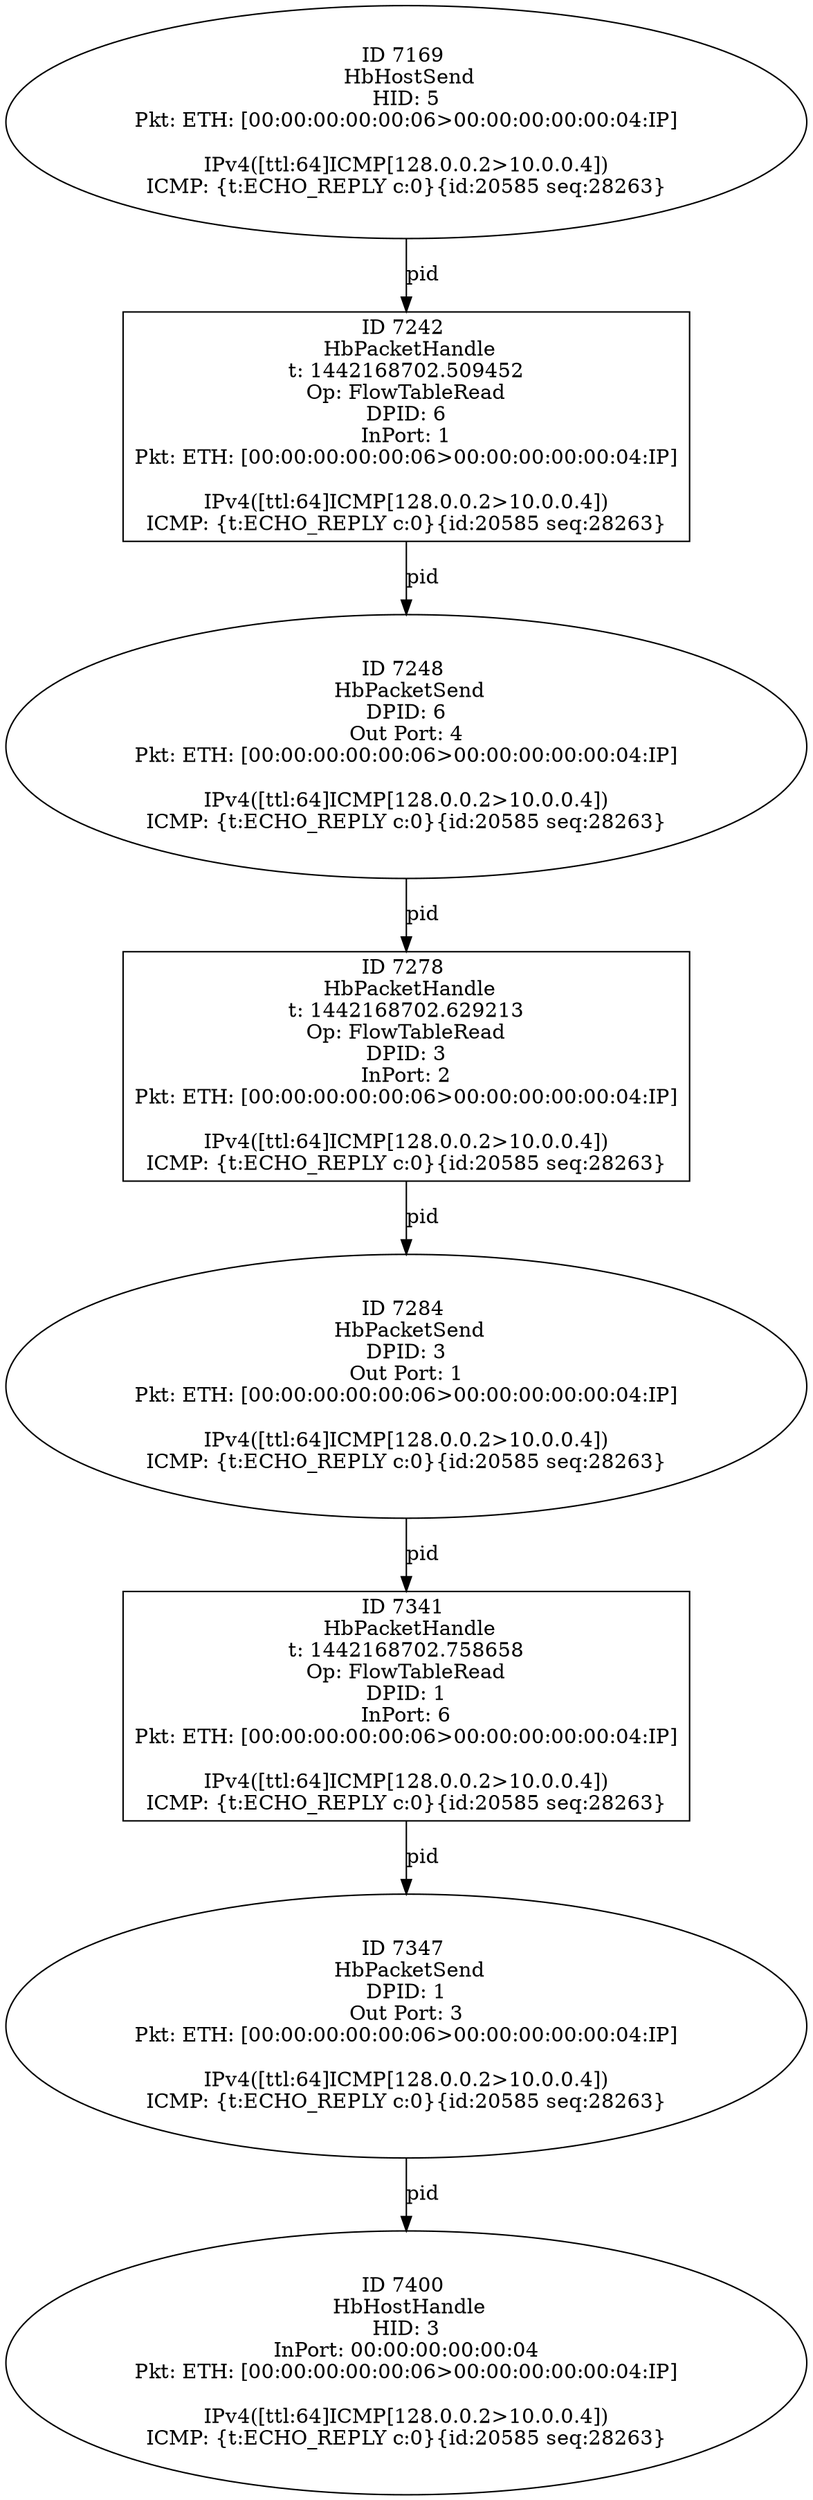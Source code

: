 strict digraph G {
7169 [shape=oval, event=<hb_events.HbHostSend object at 0x10851ba50>, label="ID 7169 
 HbHostSend
HID: 5
Pkt: ETH: [00:00:00:00:00:06>00:00:00:00:00:04:IP]

IPv4([ttl:64]ICMP[128.0.0.2>10.0.0.4])
ICMP: {t:ECHO_REPLY c:0}{id:20585 seq:28263}"];
7400 [shape=oval, event=<hb_events.HbHostHandle object at 0x1085edf90>, label="ID 7400 
 HbHostHandle
HID: 3
InPort: 00:00:00:00:00:04
Pkt: ETH: [00:00:00:00:00:06>00:00:00:00:00:04:IP]

IPv4([ttl:64]ICMP[128.0.0.2>10.0.0.4])
ICMP: {t:ECHO_REPLY c:0}{id:20585 seq:28263}"];
7242 [shape=box, event=<hb_events.HbPacketHandle object at 0x10855df10>, label="ID 7242 
 HbPacketHandle
t: 1442168702.509452
Op: FlowTableRead
DPID: 6
InPort: 1
Pkt: ETH: [00:00:00:00:00:06>00:00:00:00:00:04:IP]

IPv4([ttl:64]ICMP[128.0.0.2>10.0.0.4])
ICMP: {t:ECHO_REPLY c:0}{id:20585 seq:28263}"];
7341 [shape=box, event=<hb_events.HbPacketHandle object at 0x1085b9450>, label="ID 7341 
 HbPacketHandle
t: 1442168702.758658
Op: FlowTableRead
DPID: 1
InPort: 6
Pkt: ETH: [00:00:00:00:00:06>00:00:00:00:00:04:IP]

IPv4([ttl:64]ICMP[128.0.0.2>10.0.0.4])
ICMP: {t:ECHO_REPLY c:0}{id:20585 seq:28263}"];
7278 [shape=box, event=<hb_events.HbPacketHandle object at 0x10857b3d0>, label="ID 7278 
 HbPacketHandle
t: 1442168702.629213
Op: FlowTableRead
DPID: 3
InPort: 2
Pkt: ETH: [00:00:00:00:00:06>00:00:00:00:00:04:IP]

IPv4([ttl:64]ICMP[128.0.0.2>10.0.0.4])
ICMP: {t:ECHO_REPLY c:0}{id:20585 seq:28263}"];
7248 [shape=oval, event=<hb_events.HbPacketSend object at 0x10855dc10>, label="ID 7248 
 HbPacketSend
DPID: 6
Out Port: 4
Pkt: ETH: [00:00:00:00:00:06>00:00:00:00:00:04:IP]

IPv4([ttl:64]ICMP[128.0.0.2>10.0.0.4])
ICMP: {t:ECHO_REPLY c:0}{id:20585 seq:28263}"];
7347 [shape=oval, event=<hb_events.HbPacketSend object at 0x1085b96d0>, label="ID 7347 
 HbPacketSend
DPID: 1
Out Port: 3
Pkt: ETH: [00:00:00:00:00:06>00:00:00:00:00:04:IP]

IPv4([ttl:64]ICMP[128.0.0.2>10.0.0.4])
ICMP: {t:ECHO_REPLY c:0}{id:20585 seq:28263}"];
7284 [shape=oval, event=<hb_events.HbPacketSend object at 0x108582fd0>, label="ID 7284 
 HbPacketSend
DPID: 3
Out Port: 1
Pkt: ETH: [00:00:00:00:00:06>00:00:00:00:00:04:IP]

IPv4([ttl:64]ICMP[128.0.0.2>10.0.0.4])
ICMP: {t:ECHO_REPLY c:0}{id:20585 seq:28263}"];
7169 -> 7242  [rel=pid, label=pid];
7242 -> 7248  [rel=pid, label=pid];
7341 -> 7347  [rel=pid, label=pid];
7278 -> 7284  [rel=pid, label=pid];
7248 -> 7278  [rel=pid, label=pid];
7347 -> 7400  [rel=pid, label=pid];
7284 -> 7341  [rel=pid, label=pid];
}
